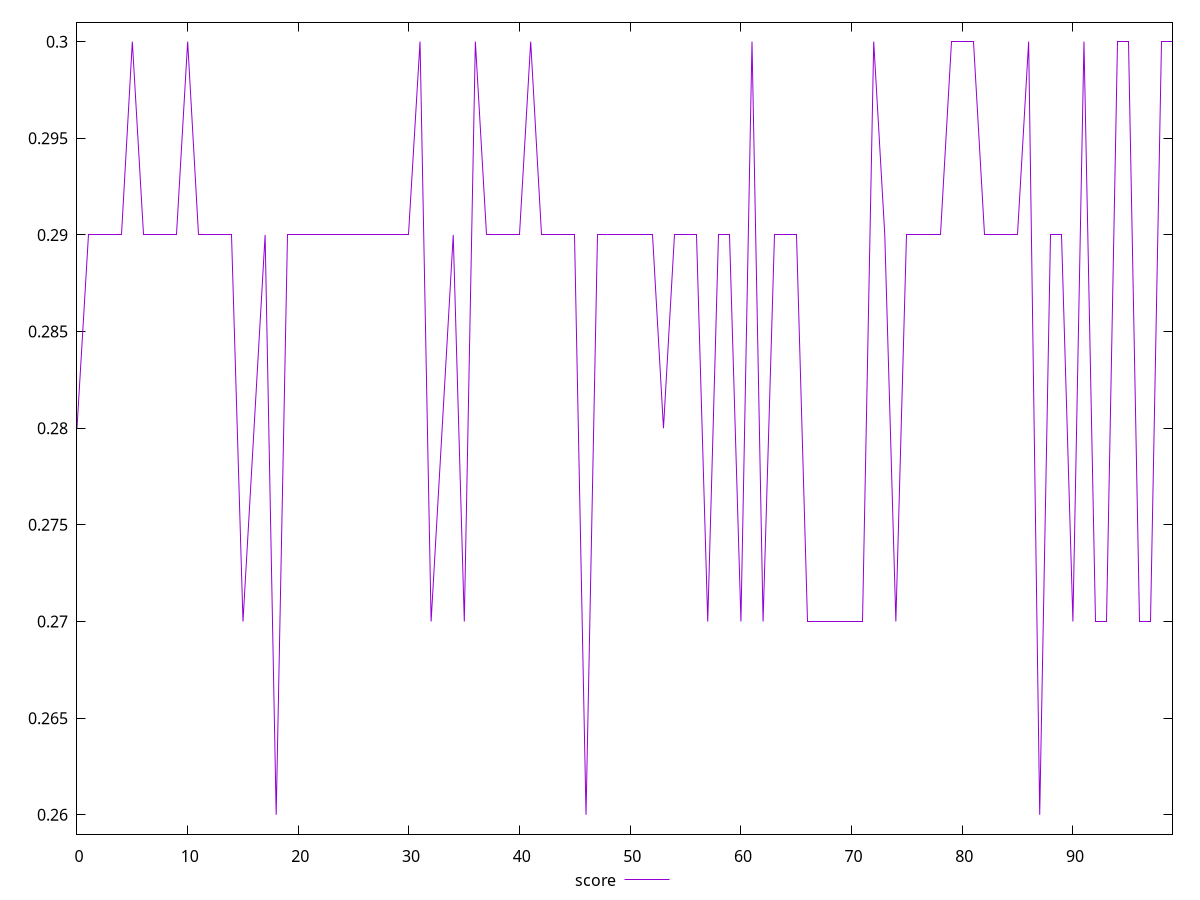 reset

$score <<EOF
0 0.28
1 0.29
2 0.29
3 0.29
4 0.29
5 0.3
6 0.29
7 0.29
8 0.29
9 0.29
10 0.3
11 0.29
12 0.29
13 0.29
14 0.29
15 0.27
16 0.28
17 0.29
18 0.26
19 0.29
20 0.29
21 0.29
22 0.29
23 0.29
24 0.29
25 0.29
26 0.29
27 0.29
28 0.29
29 0.29
30 0.29
31 0.3
32 0.27
33 0.28
34 0.29
35 0.27
36 0.3
37 0.29
38 0.29
39 0.29
40 0.29
41 0.3
42 0.29
43 0.29
44 0.29
45 0.29
46 0.26
47 0.29
48 0.29
49 0.29
50 0.29
51 0.29
52 0.29
53 0.28
54 0.29
55 0.29
56 0.29
57 0.27
58 0.29
59 0.29
60 0.27
61 0.3
62 0.27
63 0.29
64 0.29
65 0.29
66 0.27
67 0.27
68 0.27
69 0.27
70 0.27
71 0.27
72 0.3
73 0.29
74 0.27
75 0.29
76 0.29
77 0.29
78 0.29
79 0.3
80 0.3
81 0.3
82 0.29
83 0.29
84 0.29
85 0.29
86 0.3
87 0.26
88 0.29
89 0.29
90 0.27
91 0.3
92 0.27
93 0.27
94 0.3
95 0.3
96 0.27
97 0.27
98 0.3
99 0.3
EOF

set key outside below
set xrange [0:99]
set yrange [0.259:0.301]
set trange [0.259:0.301]
set terminal svg size 640, 500 enhanced background rgb 'white'
set output "report_00018_2021-02-10T15-25-16.877Z/uses-text-compression/samples/pages+cached+noadtech+nomedia/score/values.svg"

plot $score title "score" with line

reset
